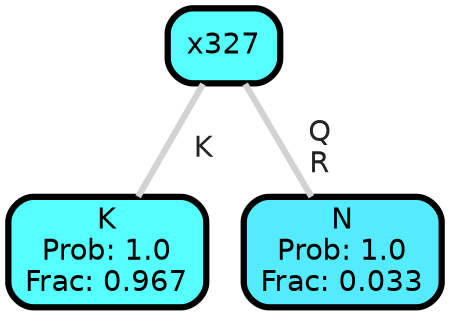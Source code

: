 graph Tree {
node [shape=box, style="filled, rounded",color="black",penwidth="3",fontcolor="black",                 fontname=helvetica] ;
graph [ranksep="0 equally", splines=straight,                 bgcolor=transparent, dpi=200] ;
edge [fontname=helvetica, fontweight=bold,fontcolor=grey14,color=lightgray] ;
0 [label="K
Prob: 1.0
Frac: 0.967", fillcolor="#55ffff"] ;
1 [label="x327", fillcolor="#55feff"] ;
2 [label="N
Prob: 1.0
Frac: 0.033", fillcolor="#55ebff"] ;
1 -- 0 [label=" K",penwidth=3] ;
1 -- 2 [label=" Q\n R",penwidth=3] ;
{rank = same;}}